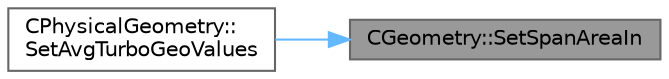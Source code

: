 digraph "CGeometry::SetSpanAreaIn"
{
 // LATEX_PDF_SIZE
  bgcolor="transparent";
  edge [fontname=Helvetica,fontsize=10,labelfontname=Helvetica,labelfontsize=10];
  node [fontname=Helvetica,fontsize=10,shape=box,height=0.2,width=0.4];
  rankdir="RL";
  Node1 [id="Node000001",label="CGeometry::SetSpanAreaIn",height=0.2,width=0.4,color="gray40", fillcolor="grey60", style="filled", fontcolor="black",tooltip="Set the value of the inflow area at each span."];
  Node1 -> Node2 [id="edge1_Node000001_Node000002",dir="back",color="steelblue1",style="solid",tooltip=" "];
  Node2 [id="Node000002",label="CPhysicalGeometry::\lSetAvgTurboGeoValues",height=0.2,width=0.4,color="grey40", fillcolor="white", style="filled",URL="$classCPhysicalGeometry.html#a43fd9987f05bffd2615f60ee9ebc37a8",tooltip="Store all the turboperformance in the solver in ZONE_0."];
}
